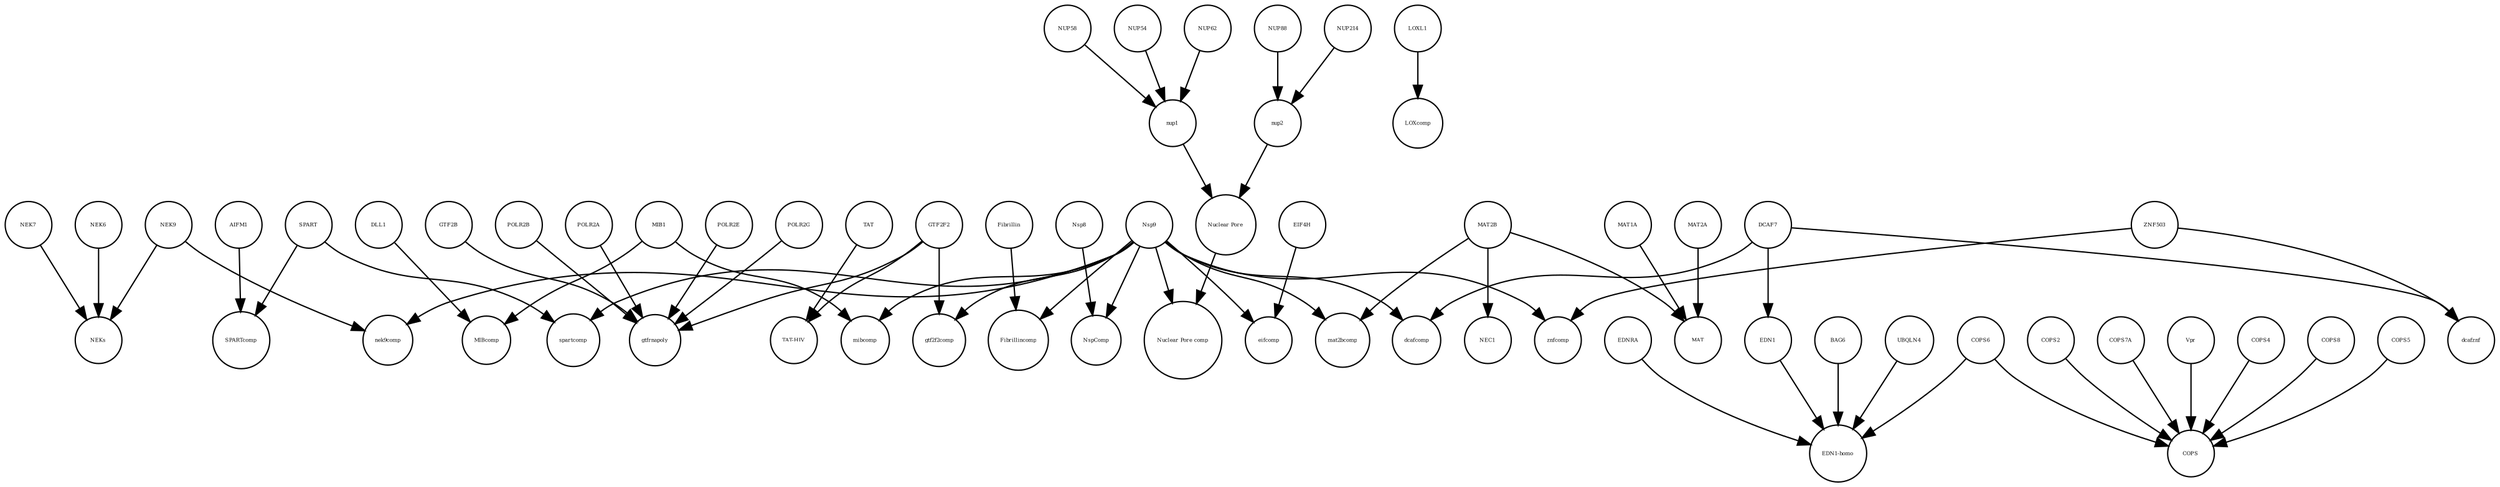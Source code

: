 strict digraph  {
NEKs [annotation="", bipartite=0, cls=complex, fontsize=4, label=NEKs, shape=circle];
NEC1 [annotation="", bipartite=0, cls=complex, fontsize=4, label=NEC1, shape=circle];
EIF4H [annotation="urn_miriam_uniprot_Q15056|urn_miriam_pubmed_10585411|urn_miriam_pubmed_11418588", bipartite=0, cls=macromolecule, fontsize=4, label=EIF4H, shape=circle];
MIBcomp [annotation="", bipartite=0, cls=complex, fontsize=4, label=MIBcomp, shape=circle];
spartcomp [annotation="", bipartite=0, cls=complex, fontsize=4, label=spartcomp, shape=circle];
GTF2B [annotation="", bipartite=0, cls=macromolecule, fontsize=4, label=GTF2B, shape=circle];
gtfrnapoly [annotation="", bipartite=0, cls=complex, fontsize=4, label=gtfrnapoly, shape=circle];
Nsp8 [annotation="urn_miriam_uniprot_P0DTD1|urn_miriam_ncbiprotein_YP_009725304", bipartite=0, cls=macromolecule, fontsize=4, label=Nsp8, shape=circle];
DCAF7 [annotation="urn_miriam_uniprot_P61962|urn_miriam_pubmed_16887337|urn_miriam_pubmed_16949367", bipartite=0, cls=macromolecule, fontsize=4, label=DCAF7, shape=circle];
NEK9 [annotation=urn_miriam_uniprot_Q8TD19, bipartite=0, cls=macromolecule, fontsize=4, label=NEK9, shape=circle];
mibcomp [annotation="", bipartite=0, cls=complex, fontsize=4, label=mibcomp, shape=circle];
COPS [annotation="", bipartite=0, cls=complex, fontsize=4, label=COPS, shape=circle];
POLR2A [annotation=urn_miriam_uniprot_P30876, bipartite=0, cls=macromolecule, fontsize=4, label=POLR2A, shape=circle];
gtf2f2comp [annotation="", bipartite=0, cls=complex, fontsize=4, label=gtf2f2comp, shape=circle];
COPS2 [annotation="", bipartite=0, cls=macromolecule, fontsize=4, label=COPS2, shape=circle];
Fibrillincomp [annotation="", bipartite=0, cls=complex, fontsize=4, label=Fibrillincomp, shape=circle];
COPS7A [annotation="", bipartite=0, cls=macromolecule, fontsize=4, label=COPS7A, shape=circle];
NspComp [annotation="", bipartite=0, cls=complex, fontsize=4, label=NspComp, shape=circle];
MAT1A [annotation="", bipartite=0, cls=macromolecule, fontsize=4, label=MAT1A, shape=circle];
mat2bcomp [annotation="", bipartite=0, cls=complex, fontsize=4, label=mat2bcomp, shape=circle];
MAT [annotation="", bipartite=0, cls=complex, fontsize=4, label=MAT, shape=circle];
"Nuclear Pore comp" [annotation="", bipartite=0, cls=complex, fontsize=4, label="Nuclear Pore comp", shape=circle];
NEK7 [annotation="", bipartite=0, cls=macromolecule, fontsize=4, label=NEK7, shape=circle];
"Nuclear Pore" [annotation="", bipartite=0, cls=complex, fontsize=4, label="Nuclear Pore", shape=circle];
NUP58 [annotation=urn_miriam_uniprot_Q9BVL2, bipartite=0, cls=macromolecule, fontsize=4, label=NUP58, shape=circle];
POLR2E [annotation="", bipartite=0, cls=macromolecule, fontsize=4, label=POLR2E, shape=circle];
Fibrillin [annotation="", bipartite=0, cls=complex, fontsize=4, label=Fibrillin, shape=circle];
ZNF503 [annotation=urn_miriam_uniprot_Q96F45, bipartite=0, cls=macromolecule, fontsize=4, label=ZNF503, shape=circle];
nup1 [annotation="", bipartite=0, cls=complex, fontsize=4, label=nup1, shape=circle];
BAG6 [annotation="", bipartite=0, cls=macromolecule, fontsize=4, label=BAG6, shape=circle];
MAT2A [annotation="", bipartite=0, cls=macromolecule, fontsize=4, label=MAT2A, shape=circle];
EDN1 [annotation=urn_miriam_uniprot_P05305, bipartite=0, cls=macromolecule, fontsize=4, label=EDN1, shape=circle];
Nsp9 [annotation="urn_miriam_uniprot_P0DTD1|urn_miriam_ncbiprotein_YP_009725305", bipartite=0, cls=macromolecule, fontsize=4, label=Nsp9, shape=circle];
COPS6 [annotation="", bipartite=0, cls=macromolecule, fontsize=4, label=COPS6, shape=circle];
dcafznf [annotation="", bipartite=0, cls=complex, fontsize=4, label=dcafznf, shape=circle];
eifcomp [annotation="", bipartite=0, cls=complex, fontsize=4, label=eifcomp, shape=circle];
Vpr [annotation="", bipartite=0, cls=macromolecule, fontsize=4, label=Vpr, shape=circle];
POLR2G [annotation="", bipartite=0, cls=macromolecule, fontsize=4, label=POLR2G, shape=circle];
LOXcomp [annotation="", bipartite=0, cls=complex, fontsize=4, label=LOXcomp, shape=circle];
COPS4 [annotation="", bipartite=0, cls=macromolecule, fontsize=4, label=COPS4, shape=circle];
UBQLN4 [annotation="", bipartite=0, cls=macromolecule, fontsize=4, label=UBQLN4, shape=circle];
AIFM1 [annotation="", bipartite=0, cls=macromolecule, fontsize=4, label=AIFM1, shape=circle];
DLL1 [annotation="", bipartite=0, cls=macromolecule, fontsize=4, label=DLL1, shape=circle];
SPART [annotation=urn_miriam_uniprot_Q8N0X7, bipartite=0, cls=macromolecule, fontsize=4, label=SPART, shape=circle];
TAT [annotation="", bipartite=0, cls=macromolecule, fontsize=4, label=TAT, shape=circle];
dcafcomp [annotation="", bipartite=0, cls=complex, fontsize=4, label=dcafcomp, shape=circle];
NUP214 [annotation=urn_miriam_uniprot_P35658, bipartite=0, cls=macromolecule, fontsize=4, label=NUP214, shape=circle];
MIB1 [annotation="urn_miriam_uniprot_Q86YT6|urn_miriam_pubmed_24185901", bipartite=0, cls=macromolecule, fontsize=4, label=MIB1, shape=circle];
nek9comp [annotation="", bipartite=0, cls=complex, fontsize=4, label=nek9comp, shape=circle];
znfcomp [annotation="", bipartite=0, cls=complex, fontsize=4, label=znfcomp, shape=circle];
NUP54 [annotation=urn_miriam_uniprot_Q7Z3B4, bipartite=0, cls=macromolecule, fontsize=4, label=NUP54, shape=circle];
MAT2B [annotation="urn_miriam_uniprot_Q9NZL9|urn_miriam_pubmed_10644686|urn_miriam_pubmed_23189196|urn_miriam_pubmed_25075345|urn_miriam_pubmed_23425511", bipartite=0, cls=macromolecule, fontsize=4, label=MAT2B, shape=circle];
COPS8 [annotation="", bipartite=0, cls=macromolecule, fontsize=4, label=COPS8, shape=circle];
EDNRA [annotation="", bipartite=0, cls=macromolecule, fontsize=4, label=EDNRA, shape=circle];
"EDN1-homo" [annotation="", bipartite=0, cls=complex, fontsize=4, label="EDN1-homo", shape=circle];
NUP88 [annotation="urn_miriam_uniprot_Q99567|urn_miriam_pubmed_30543681", bipartite=0, cls=macromolecule, fontsize=4, label=NUP88, shape=circle];
"TAT-HIV" [annotation="", bipartite=0, cls=complex, fontsize=4, label="TAT-HIV", shape=circle];
nup2 [annotation="", bipartite=0, cls=complex, fontsize=4, label=nup2, shape=circle];
NEK6 [annotation="", bipartite=0, cls=macromolecule, fontsize=4, label=NEK6, shape=circle];
COPS5 [annotation="", bipartite=0, cls=macromolecule, fontsize=4, label=COPS5, shape=circle];
SPARTcomp [annotation="", bipartite=0, cls=complex, fontsize=4, label=SPARTcomp, shape=circle];
NUP62 [annotation=urn_miriam_uniprot_P37198, bipartite=0, cls=macromolecule, fontsize=4, label=NUP62, shape=circle];
LOXL1 [annotation="", bipartite=0, cls=macromolecule, fontsize=4, label=LOXL1, shape=circle];
GTF2F2 [annotation="urn_miriam_uniprot_P13984|urn_miriam_pubmed_10428810", bipartite=0, cls=macromolecule, fontsize=4, label=GTF2F2, shape=circle];
POLR2B [annotation="", bipartite=0, cls=macromolecule, fontsize=4, label=POLR2B, shape=circle];
EIF4H -> eifcomp  [annotation="", interaction_type=production];
GTF2B -> gtfrnapoly  [annotation="", interaction_type=production];
Nsp8 -> NspComp  [annotation="", interaction_type=production];
DCAF7 -> dcafcomp  [annotation="", interaction_type=production];
DCAF7 -> dcafznf  [annotation="", interaction_type=production];
DCAF7 -> EDN1  [annotation=urn_miriam_pubmed_27880803, interaction_type=catalysis];
NEK9 -> NEKs  [annotation="", interaction_type=production];
NEK9 -> nek9comp  [annotation="", interaction_type=production];
POLR2A -> gtfrnapoly  [annotation="", interaction_type=production];
COPS2 -> COPS  [annotation="", interaction_type=production];
COPS7A -> COPS  [annotation="", interaction_type=production];
MAT1A -> MAT  [annotation="", interaction_type=production];
NEK7 -> NEKs  [annotation="", interaction_type=production];
"Nuclear Pore" -> "Nuclear Pore comp"  [annotation="", interaction_type=production];
NUP58 -> nup1  [annotation="", interaction_type=production];
POLR2E -> gtfrnapoly  [annotation="", interaction_type=production];
Fibrillin -> Fibrillincomp  [annotation="", interaction_type=production];
ZNF503 -> dcafznf  [annotation="", interaction_type=production];
ZNF503 -> znfcomp  [annotation="", interaction_type=production];
nup1 -> "Nuclear Pore"  [annotation="", interaction_type=production];
BAG6 -> "EDN1-homo"  [annotation="", interaction_type=production];
MAT2A -> MAT  [annotation="", interaction_type=production];
EDN1 -> "EDN1-homo"  [annotation="", interaction_type=production];
Nsp9 -> mat2bcomp  [annotation="", interaction_type=production];
Nsp9 -> NspComp  [annotation="", interaction_type=production];
Nsp9 -> nek9comp  [annotation="", interaction_type=production];
Nsp9 -> Fibrillincomp  [annotation="", interaction_type=production];
Nsp9 -> dcafcomp  [annotation="", interaction_type=production];
Nsp9 -> eifcomp  [annotation="", interaction_type=production];
Nsp9 -> "Nuclear Pore comp"  [annotation="", interaction_type=production];
Nsp9 -> spartcomp  [annotation="", interaction_type=production];
Nsp9 -> gtf2f2comp  [annotation="", interaction_type=production];
Nsp9 -> znfcomp  [annotation="", interaction_type=production];
Nsp9 -> mibcomp  [annotation="", interaction_type=production];
COPS6 -> COPS  [annotation="", interaction_type=production];
COPS6 -> "EDN1-homo"  [annotation="", interaction_type=production];
Vpr -> COPS  [annotation="", interaction_type=production];
POLR2G -> gtfrnapoly  [annotation="", interaction_type=production];
COPS4 -> COPS  [annotation="", interaction_type=production];
UBQLN4 -> "EDN1-homo"  [annotation="", interaction_type=production];
AIFM1 -> SPARTcomp  [annotation="", interaction_type=production];
DLL1 -> MIBcomp  [annotation="", interaction_type=production];
SPART -> spartcomp  [annotation="", interaction_type=production];
SPART -> SPARTcomp  [annotation="", interaction_type=production];
TAT -> "TAT-HIV"  [annotation="", interaction_type=production];
NUP214 -> nup2  [annotation="", interaction_type=production];
MIB1 -> mibcomp  [annotation="", interaction_type=production];
MIB1 -> MIBcomp  [annotation="", interaction_type=production];
NUP54 -> nup1  [annotation="", interaction_type=production];
MAT2B -> mat2bcomp  [annotation="", interaction_type=production];
MAT2B -> NEC1  [annotation="", interaction_type=production];
MAT2B -> MAT  [annotation="", interaction_type=production];
COPS8 -> COPS  [annotation="", interaction_type=production];
EDNRA -> "EDN1-homo"  [annotation="", interaction_type=production];
NUP88 -> nup2  [annotation="", interaction_type=production];
nup2 -> "Nuclear Pore"  [annotation="", interaction_type=production];
NEK6 -> NEKs  [annotation="", interaction_type=production];
COPS5 -> COPS  [annotation="", interaction_type=production];
NUP62 -> nup1  [annotation="", interaction_type=production];
LOXL1 -> LOXcomp  [annotation="", interaction_type=production];
GTF2F2 -> gtf2f2comp  [annotation="", interaction_type=production];
GTF2F2 -> gtfrnapoly  [annotation="", interaction_type=production];
GTF2F2 -> "TAT-HIV"  [annotation="", interaction_type=production];
POLR2B -> gtfrnapoly  [annotation="", interaction_type=production];
}
